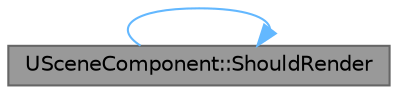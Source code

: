 digraph "USceneComponent::ShouldRender"
{
 // INTERACTIVE_SVG=YES
 // LATEX_PDF_SIZE
  bgcolor="transparent";
  edge [fontname=Helvetica,fontsize=10,labelfontname=Helvetica,labelfontsize=10];
  node [fontname=Helvetica,fontsize=10,shape=box,height=0.2,width=0.4];
  rankdir="LR";
  Node1 [id="Node000001",label="USceneComponent::ShouldRender",height=0.2,width=0.4,color="gray40", fillcolor="grey60", style="filled", fontcolor="black",tooltip="return true if it should render"];
  Node1 -> Node1 [id="edge1_Node000001_Node000001",color="steelblue1",style="solid",tooltip=" "];
}
